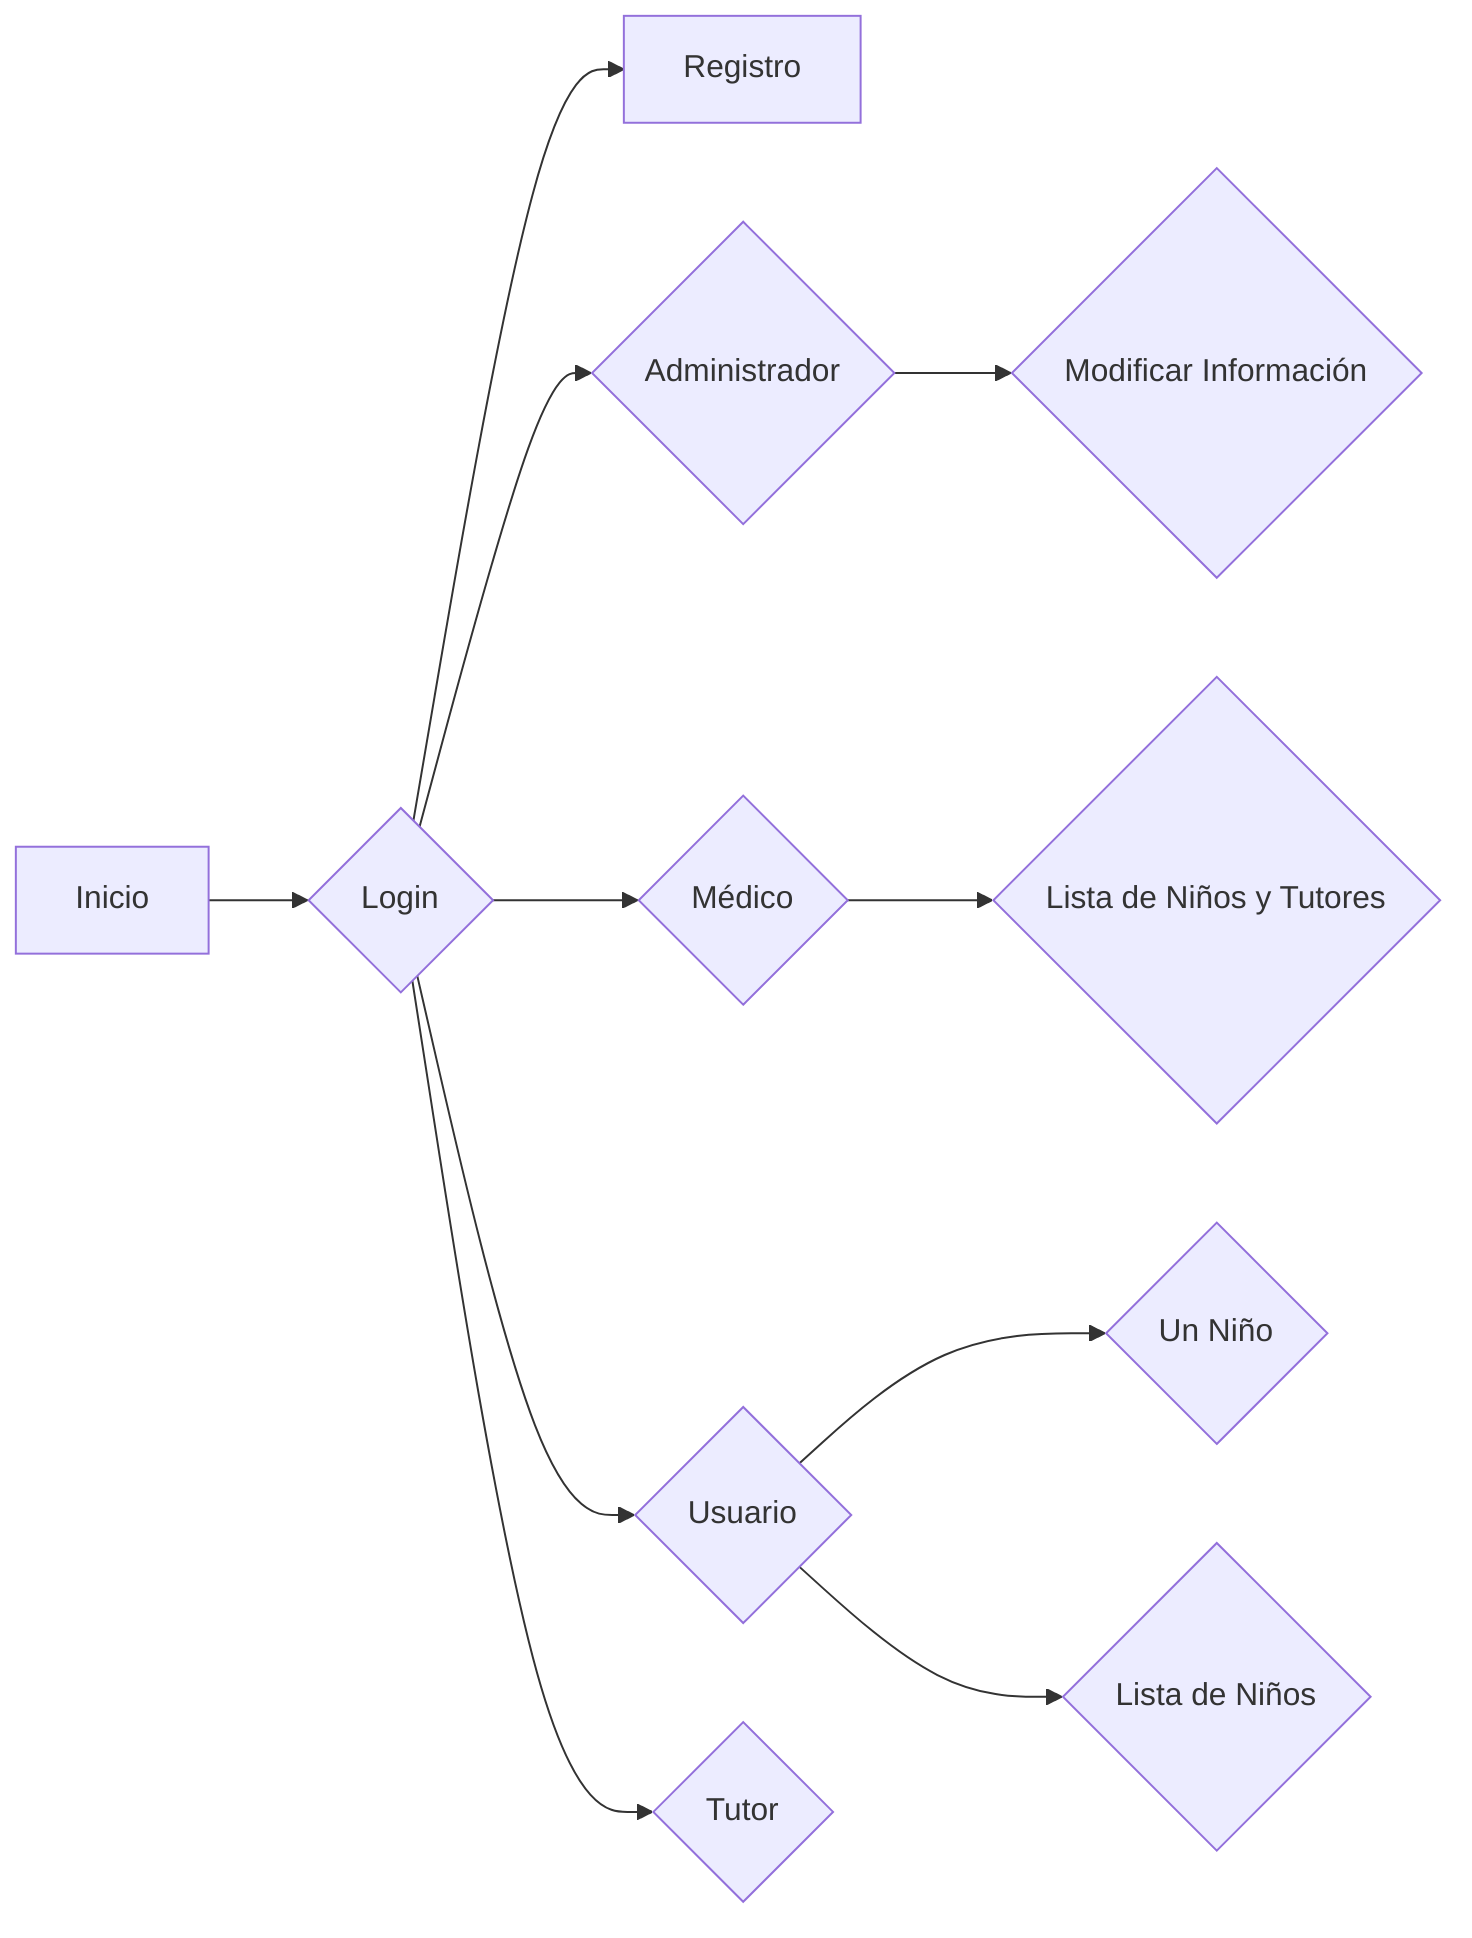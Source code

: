 graph LR
    A[Inicio] --> B{Login}
    B --> C[Registro]
    B --> E{Administrador}
    B --> F{Médico}
    B --> G{Usuario}
    B --> H{Tutor}
    G --> I{Un Niño}
    G --> J{Lista de Niños}
    F --> K{Lista de Niños y Tutores}
    E --> L{Modificar Información}